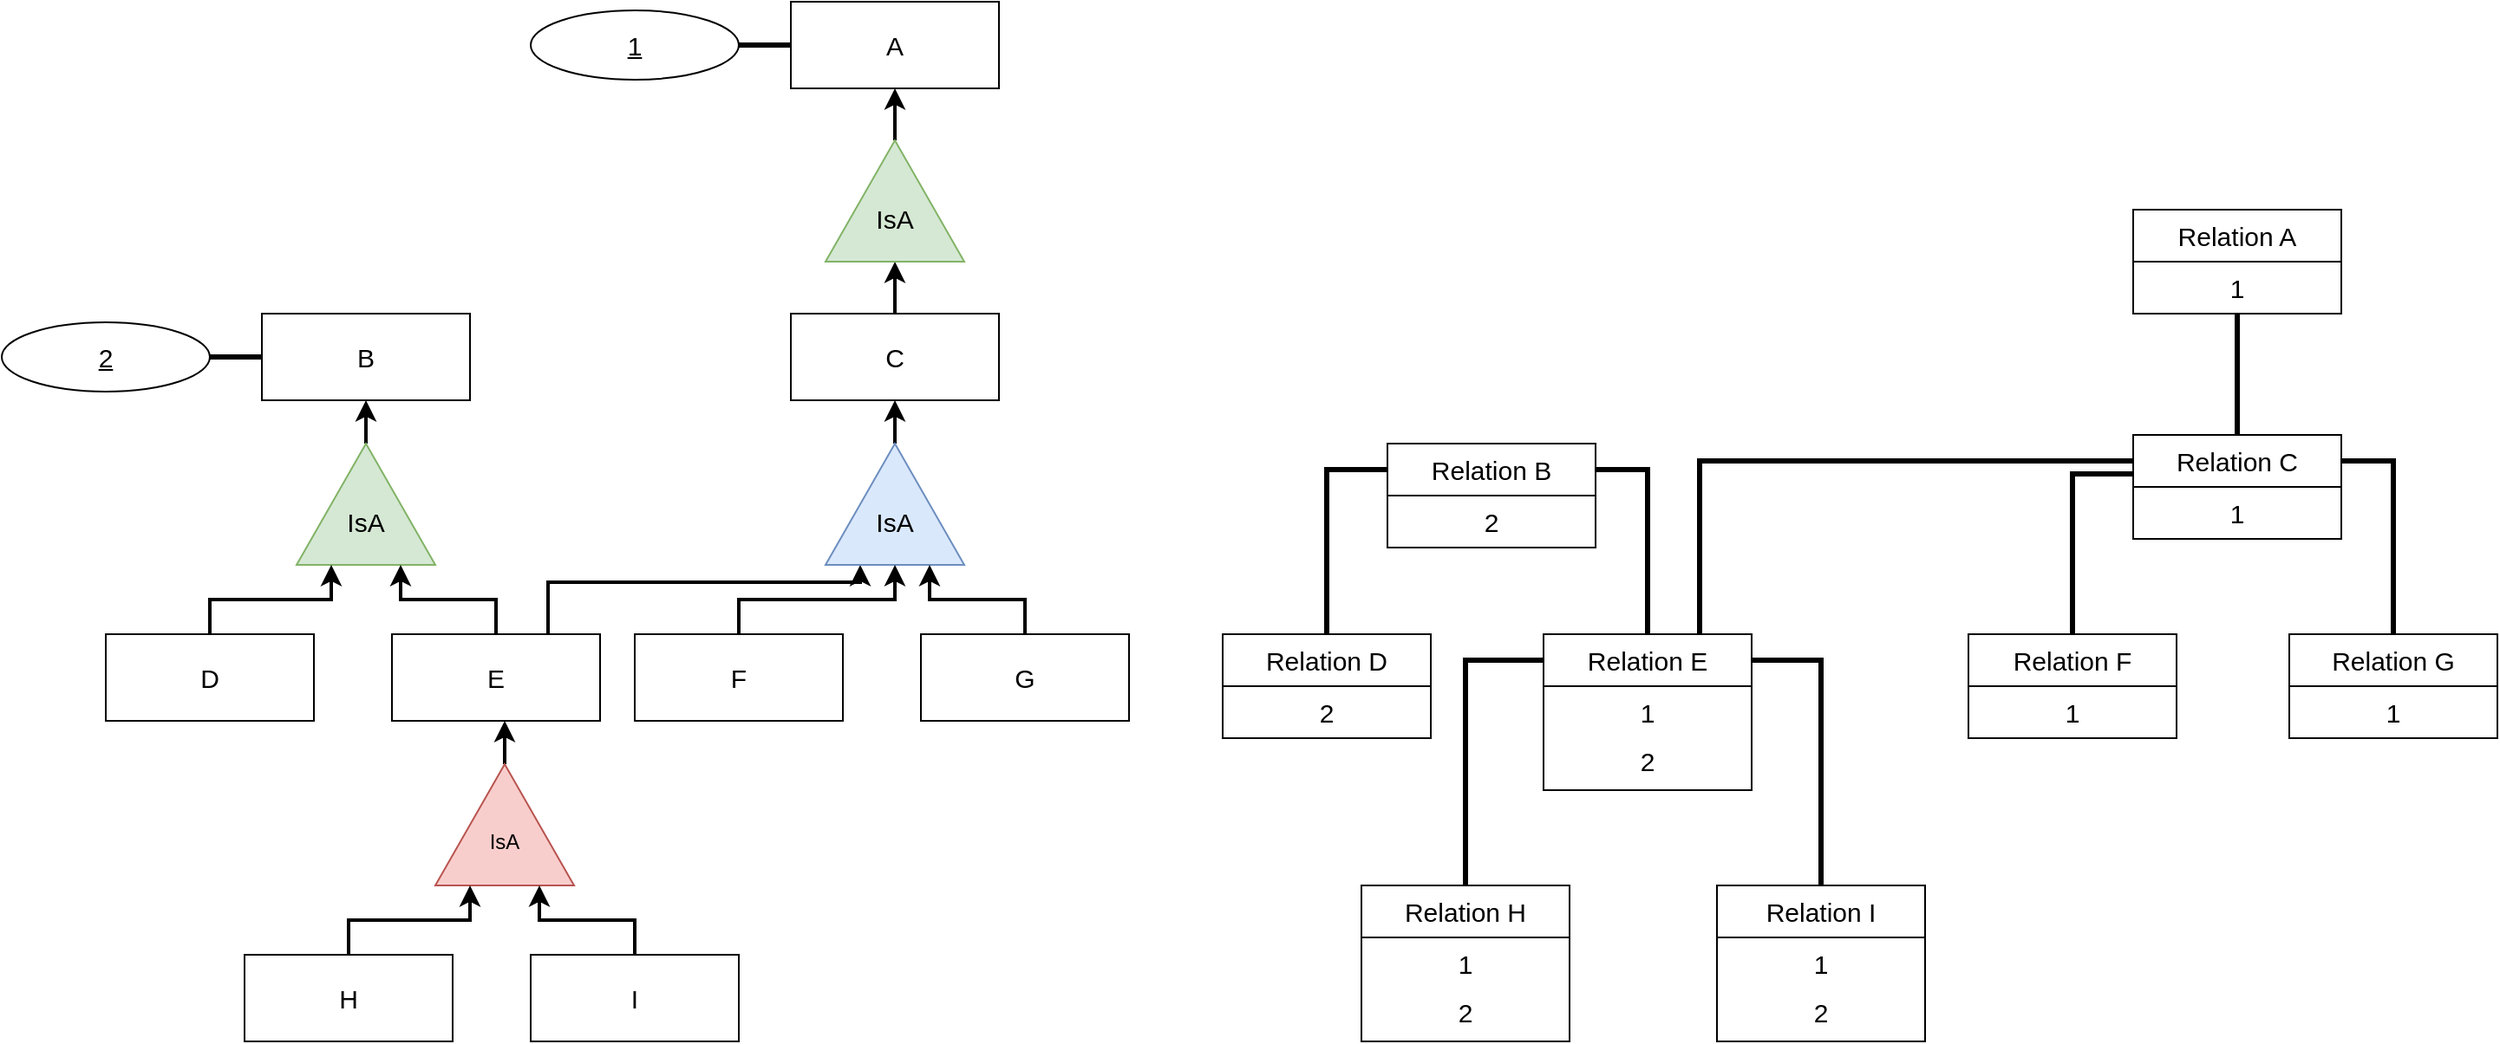 <mxfile version="16.5.1" type="device"><diagram id="_XRamEUb5BbxDo1UzKb4" name="Seite-1"><mxGraphModel dx="2188" dy="2500" grid="1" gridSize="5" guides="1" tooltips="1" connect="1" arrows="1" fold="1" page="1" pageScale="1" pageWidth="827" pageHeight="1169" math="0" shadow="0"><root><mxCell id="0"/><mxCell id="1" parent="0"/><mxCell id="oo6coCHNs6P2ZsYzGePB-54" value="" style="rounded=0;whiteSpace=wrap;html=1;" vertex="1" parent="1"><mxGeometry x="850" y="225" width="120" height="30" as="geometry"/></mxCell><mxCell id="oo6coCHNs6P2ZsYzGePB-55" value="" style="rounded=0;whiteSpace=wrap;html=1;" vertex="1" parent="1"><mxGeometry x="850" y="255" width="120" height="30" as="geometry"/></mxCell><mxCell id="oo6coCHNs6P2ZsYzGePB-56" value="Relation B" style="text;html=1;strokeColor=none;fillColor=none;align=center;verticalAlign=middle;whiteSpace=wrap;rounded=0;fontSize=15;" vertex="1" parent="1"><mxGeometry x="850" y="225" width="120" height="30" as="geometry"/></mxCell><mxCell id="oo6coCHNs6P2ZsYzGePB-57" value="2" style="text;html=1;strokeColor=none;fillColor=none;align=center;verticalAlign=middle;whiteSpace=wrap;rounded=0;fontSize=15;" vertex="1" parent="1"><mxGeometry x="850" y="255" width="120" height="30" as="geometry"/></mxCell><mxCell id="oo6coCHNs6P2ZsYzGePB-58" value="" style="rounded=0;whiteSpace=wrap;html=1;" vertex="1" parent="1"><mxGeometry x="755" y="335" width="120" height="30" as="geometry"/></mxCell><mxCell id="oo6coCHNs6P2ZsYzGePB-59" value="" style="rounded=0;whiteSpace=wrap;html=1;" vertex="1" parent="1"><mxGeometry x="755" y="365" width="120" height="30" as="geometry"/></mxCell><mxCell id="oo6coCHNs6P2ZsYzGePB-153" style="edgeStyle=orthogonalEdgeStyle;rounded=0;orthogonalLoop=1;jettySize=auto;html=1;exitX=0.5;exitY=0;exitDx=0;exitDy=0;entryX=0;entryY=0.5;entryDx=0;entryDy=0;fontSize=15;endArrow=none;endFill=0;strokeWidth=3;" edge="1" parent="1" source="oo6coCHNs6P2ZsYzGePB-60" target="oo6coCHNs6P2ZsYzGePB-56"><mxGeometry relative="1" as="geometry"/></mxCell><mxCell id="oo6coCHNs6P2ZsYzGePB-60" value="Relation D" style="text;html=1;strokeColor=none;fillColor=none;align=center;verticalAlign=middle;whiteSpace=wrap;rounded=0;fontSize=15;" vertex="1" parent="1"><mxGeometry x="755" y="335" width="120" height="30" as="geometry"/></mxCell><mxCell id="oo6coCHNs6P2ZsYzGePB-61" value="2" style="text;html=1;strokeColor=none;fillColor=none;align=center;verticalAlign=middle;whiteSpace=wrap;rounded=0;fontSize=15;" vertex="1" parent="1"><mxGeometry x="755" y="365" width="120" height="30" as="geometry"/></mxCell><mxCell id="oo6coCHNs6P2ZsYzGePB-78" style="edgeStyle=orthogonalEdgeStyle;rounded=0;orthogonalLoop=1;jettySize=auto;html=1;entryX=0.5;entryY=1;entryDx=0;entryDy=0;strokeWidth=2;fillColor=#d5e8d4;strokeColor=#000000;" edge="1" parent="1" source="oo6coCHNs6P2ZsYzGePB-79" target="oo6coCHNs6P2ZsYzGePB-87"><mxGeometry relative="1" as="geometry"/></mxCell><mxCell id="oo6coCHNs6P2ZsYzGePB-79" value="" style="triangle;whiteSpace=wrap;html=1;rotation=-90;fillColor=#d5e8d4;strokeColor=#82b366;" vertex="1" parent="1"><mxGeometry x="226" y="220" width="70" height="80" as="geometry"/></mxCell><mxCell id="oo6coCHNs6P2ZsYzGePB-80" value="IsA" style="text;html=1;strokeColor=none;fillColor=none;align=center;verticalAlign=middle;whiteSpace=wrap;rounded=0;fontSize=15;" vertex="1" parent="1"><mxGeometry x="231" y="255" width="60" height="30" as="geometry"/></mxCell><mxCell id="oo6coCHNs6P2ZsYzGePB-81" style="edgeStyle=orthogonalEdgeStyle;rounded=0;orthogonalLoop=1;jettySize=auto;html=1;entryX=0;entryY=0.25;entryDx=0;entryDy=0;strokeWidth=2;" edge="1" parent="1" source="oo6coCHNs6P2ZsYzGePB-82" target="oo6coCHNs6P2ZsYzGePB-79"><mxGeometry relative="1" as="geometry"/></mxCell><mxCell id="oo6coCHNs6P2ZsYzGePB-82" value="D" style="whiteSpace=wrap;html=1;align=center;fontSize=15;" vertex="1" parent="1"><mxGeometry x="111" y="335" width="120" height="50" as="geometry"/></mxCell><mxCell id="oo6coCHNs6P2ZsYzGePB-83" style="edgeStyle=orthogonalEdgeStyle;rounded=0;orthogonalLoop=1;jettySize=auto;html=1;entryX=0;entryY=0.75;entryDx=0;entryDy=0;strokeWidth=2;fillColor=#d5e8d4;strokeColor=#000000;" edge="1" parent="1" source="oo6coCHNs6P2ZsYzGePB-85" target="oo6coCHNs6P2ZsYzGePB-79"><mxGeometry relative="1" as="geometry"/></mxCell><mxCell id="oo6coCHNs6P2ZsYzGePB-84" style="edgeStyle=orthogonalEdgeStyle;rounded=0;orthogonalLoop=1;jettySize=auto;html=1;entryX=0;entryY=0.25;entryDx=0;entryDy=0;strokeWidth=2;fillColor=#d5e8d4;strokeColor=#000000;" edge="1" parent="1" source="oo6coCHNs6P2ZsYzGePB-85" target="oo6coCHNs6P2ZsYzGePB-96"><mxGeometry relative="1" as="geometry"><Array as="points"><mxPoint x="366" y="305"/><mxPoint x="546" y="305"/></Array></mxGeometry></mxCell><mxCell id="oo6coCHNs6P2ZsYzGePB-85" value="E" style="whiteSpace=wrap;html=1;align=center;fontSize=15;" vertex="1" parent="1"><mxGeometry x="276" y="335" width="120" height="50" as="geometry"/></mxCell><mxCell id="oo6coCHNs6P2ZsYzGePB-86" style="edgeStyle=orthogonalEdgeStyle;rounded=0;orthogonalLoop=1;jettySize=auto;html=1;exitX=0;exitY=0.5;exitDx=0;exitDy=0;entryX=1;entryY=0.5;entryDx=0;entryDy=0;endArrow=none;endFill=0;strokeWidth=3;" edge="1" parent="1" source="oo6coCHNs6P2ZsYzGePB-87" target="oo6coCHNs6P2ZsYzGePB-112"><mxGeometry relative="1" as="geometry"/></mxCell><mxCell id="oo6coCHNs6P2ZsYzGePB-87" value="B" style="whiteSpace=wrap;html=1;align=center;fontSize=15;" vertex="1" parent="1"><mxGeometry x="201" y="150" width="120" height="50" as="geometry"/></mxCell><mxCell id="oo6coCHNs6P2ZsYzGePB-88" style="edgeStyle=orthogonalEdgeStyle;rounded=0;orthogonalLoop=1;jettySize=auto;html=1;entryX=0.5;entryY=1;entryDx=0;entryDy=0;strokeWidth=2;" edge="1" parent="1" source="oo6coCHNs6P2ZsYzGePB-89"><mxGeometry relative="1" as="geometry"><mxPoint x="341" y="385" as="targetPoint"/></mxGeometry></mxCell><mxCell id="oo6coCHNs6P2ZsYzGePB-89" value="" style="triangle;whiteSpace=wrap;html=1;rotation=-90;fillColor=#f8cecc;strokeColor=#b85450;" vertex="1" parent="1"><mxGeometry x="306" y="405" width="70" height="80" as="geometry"/></mxCell><mxCell id="oo6coCHNs6P2ZsYzGePB-90" value="IsA" style="text;html=1;strokeColor=none;fillColor=none;align=center;verticalAlign=middle;whiteSpace=wrap;rounded=0;" vertex="1" parent="1"><mxGeometry x="311" y="440" width="60" height="30" as="geometry"/></mxCell><mxCell id="oo6coCHNs6P2ZsYzGePB-91" style="edgeStyle=orthogonalEdgeStyle;rounded=0;orthogonalLoop=1;jettySize=auto;html=1;entryX=0;entryY=0.25;entryDx=0;entryDy=0;strokeWidth=2;" edge="1" parent="1" source="oo6coCHNs6P2ZsYzGePB-92" target="oo6coCHNs6P2ZsYzGePB-89"><mxGeometry relative="1" as="geometry"/></mxCell><mxCell id="oo6coCHNs6P2ZsYzGePB-92" value="H" style="whiteSpace=wrap;html=1;align=center;fontSize=15;" vertex="1" parent="1"><mxGeometry x="191" y="520" width="120" height="50" as="geometry"/></mxCell><mxCell id="oo6coCHNs6P2ZsYzGePB-93" style="edgeStyle=orthogonalEdgeStyle;rounded=0;orthogonalLoop=1;jettySize=auto;html=1;entryX=0;entryY=0.75;entryDx=0;entryDy=0;strokeWidth=2;" edge="1" parent="1" source="oo6coCHNs6P2ZsYzGePB-94" target="oo6coCHNs6P2ZsYzGePB-89"><mxGeometry relative="1" as="geometry"/></mxCell><mxCell id="oo6coCHNs6P2ZsYzGePB-94" value="I" style="whiteSpace=wrap;html=1;align=center;fontSize=15;" vertex="1" parent="1"><mxGeometry x="356" y="520" width="120" height="50" as="geometry"/></mxCell><mxCell id="oo6coCHNs6P2ZsYzGePB-95" style="edgeStyle=orthogonalEdgeStyle;rounded=0;orthogonalLoop=1;jettySize=auto;html=1;entryX=0.5;entryY=1;entryDx=0;entryDy=0;strokeWidth=2;" edge="1" parent="1" source="oo6coCHNs6P2ZsYzGePB-96" target="oo6coCHNs6P2ZsYzGePB-103"><mxGeometry relative="1" as="geometry"/></mxCell><mxCell id="oo6coCHNs6P2ZsYzGePB-96" value="" style="triangle;whiteSpace=wrap;html=1;rotation=-90;fillColor=#dae8fc;strokeColor=#6c8ebf;" vertex="1" parent="1"><mxGeometry x="531" y="220" width="70" height="80" as="geometry"/></mxCell><mxCell id="oo6coCHNs6P2ZsYzGePB-97" value="IsA" style="text;html=1;strokeColor=none;fillColor=none;align=center;verticalAlign=middle;whiteSpace=wrap;rounded=0;fontSize=15;" vertex="1" parent="1"><mxGeometry x="536" y="255" width="60" height="30" as="geometry"/></mxCell><mxCell id="oo6coCHNs6P2ZsYzGePB-98" style="edgeStyle=orthogonalEdgeStyle;rounded=0;orthogonalLoop=1;jettySize=auto;html=1;entryX=0;entryY=0.5;entryDx=0;entryDy=0;strokeWidth=2;fillColor=#dae8fc;strokeColor=#000000;" edge="1" parent="1" source="oo6coCHNs6P2ZsYzGePB-99" target="oo6coCHNs6P2ZsYzGePB-96"><mxGeometry relative="1" as="geometry"/></mxCell><mxCell id="oo6coCHNs6P2ZsYzGePB-99" value="Entity 6" style="whiteSpace=wrap;html=1;align=center;" vertex="1" parent="1"><mxGeometry x="416" y="335" width="120" height="50" as="geometry"/></mxCell><mxCell id="oo6coCHNs6P2ZsYzGePB-100" style="edgeStyle=orthogonalEdgeStyle;rounded=0;orthogonalLoop=1;jettySize=auto;html=1;entryX=0;entryY=0.75;entryDx=0;entryDy=0;strokeWidth=2;" edge="1" parent="1" source="oo6coCHNs6P2ZsYzGePB-101" target="oo6coCHNs6P2ZsYzGePB-96"><mxGeometry relative="1" as="geometry"/></mxCell><mxCell id="oo6coCHNs6P2ZsYzGePB-101" value="Entity 7" style="whiteSpace=wrap;html=1;align=center;" vertex="1" parent="1"><mxGeometry x="581" y="335" width="120" height="50" as="geometry"/></mxCell><mxCell id="oo6coCHNs6P2ZsYzGePB-102" style="edgeStyle=orthogonalEdgeStyle;rounded=0;orthogonalLoop=1;jettySize=auto;html=1;exitX=0.5;exitY=0;exitDx=0;exitDy=0;entryX=0;entryY=0.5;entryDx=0;entryDy=0;labelBackgroundColor=#FF0000;fontSize=23;fontColor=#FF0000;strokeColor=#000000;strokeWidth=2;fillColor=#f8cecc;" edge="1" parent="1" source="oo6coCHNs6P2ZsYzGePB-103" target="oo6coCHNs6P2ZsYzGePB-105"><mxGeometry relative="1" as="geometry"/></mxCell><mxCell id="oo6coCHNs6P2ZsYzGePB-103" value="C" style="whiteSpace=wrap;html=1;align=center;fontSize=15;" vertex="1" parent="1"><mxGeometry x="506" y="150" width="120" height="50" as="geometry"/></mxCell><mxCell id="oo6coCHNs6P2ZsYzGePB-104" style="edgeStyle=orthogonalEdgeStyle;rounded=0;orthogonalLoop=1;jettySize=auto;html=1;entryX=0.5;entryY=1;entryDx=0;entryDy=0;strokeWidth=2;fillColor=#f8cecc;strokeColor=#000000;" edge="1" parent="1" source="oo6coCHNs6P2ZsYzGePB-105" target="oo6coCHNs6P2ZsYzGePB-108"><mxGeometry relative="1" as="geometry"/></mxCell><mxCell id="oo6coCHNs6P2ZsYzGePB-105" value="" style="triangle;whiteSpace=wrap;html=1;rotation=-90;fillColor=#d5e8d4;strokeColor=#82b366;" vertex="1" parent="1"><mxGeometry x="531" y="45" width="70" height="80" as="geometry"/></mxCell><mxCell id="oo6coCHNs6P2ZsYzGePB-106" value="IsA" style="text;html=1;strokeColor=none;fillColor=none;align=center;verticalAlign=middle;whiteSpace=wrap;rounded=0;fontSize=15;" vertex="1" parent="1"><mxGeometry x="536" y="80" width="60" height="30" as="geometry"/></mxCell><mxCell id="oo6coCHNs6P2ZsYzGePB-107" value="" style="edgeStyle=orthogonalEdgeStyle;rounded=0;orthogonalLoop=1;jettySize=auto;html=1;endArrow=none;endFill=0;strokeWidth=3;entryX=1;entryY=0.5;entryDx=0;entryDy=0;" edge="1" parent="1" source="oo6coCHNs6P2ZsYzGePB-108" target="oo6coCHNs6P2ZsYzGePB-111"><mxGeometry relative="1" as="geometry"><mxPoint x="476" y="-50" as="targetPoint"/></mxGeometry></mxCell><mxCell id="oo6coCHNs6P2ZsYzGePB-108" value="A" style="whiteSpace=wrap;html=1;align=center;fontSize=15;" vertex="1" parent="1"><mxGeometry x="506" y="-30" width="120" height="50" as="geometry"/></mxCell><mxCell id="oo6coCHNs6P2ZsYzGePB-109" value="F" style="whiteSpace=wrap;html=1;align=center;fontSize=15;" vertex="1" parent="1"><mxGeometry x="416" y="335" width="120" height="50" as="geometry"/></mxCell><mxCell id="oo6coCHNs6P2ZsYzGePB-110" value="G" style="whiteSpace=wrap;html=1;align=center;fontSize=15;" vertex="1" parent="1"><mxGeometry x="581" y="335" width="120" height="50" as="geometry"/></mxCell><mxCell id="oo6coCHNs6P2ZsYzGePB-111" value="1" style="ellipse;whiteSpace=wrap;html=1;align=center;fontStyle=4;fontSize=15;" vertex="1" parent="1"><mxGeometry x="356" y="-25" width="120" height="40" as="geometry"/></mxCell><mxCell id="oo6coCHNs6P2ZsYzGePB-112" value="2" style="ellipse;whiteSpace=wrap;html=1;align=center;fontStyle=4;fontSize=15;" vertex="1" parent="1"><mxGeometry x="51" y="155" width="120" height="40" as="geometry"/></mxCell><mxCell id="oo6coCHNs6P2ZsYzGePB-122" value="" style="rounded=0;whiteSpace=wrap;html=1;" vertex="1" parent="1"><mxGeometry x="940" y="335" width="120" height="30" as="geometry"/></mxCell><mxCell id="oo6coCHNs6P2ZsYzGePB-123" value="" style="rounded=0;whiteSpace=wrap;html=1;" vertex="1" parent="1"><mxGeometry x="940" y="365" width="120" height="60" as="geometry"/></mxCell><mxCell id="oo6coCHNs6P2ZsYzGePB-159" style="edgeStyle=orthogonalEdgeStyle;rounded=0;orthogonalLoop=1;jettySize=auto;html=1;exitX=0.5;exitY=0;exitDx=0;exitDy=0;entryX=1;entryY=0.5;entryDx=0;entryDy=0;fontSize=15;endArrow=none;endFill=0;strokeWidth=3;" edge="1" parent="1" source="oo6coCHNs6P2ZsYzGePB-124" target="oo6coCHNs6P2ZsYzGePB-56"><mxGeometry relative="1" as="geometry"/></mxCell><mxCell id="oo6coCHNs6P2ZsYzGePB-163" style="edgeStyle=orthogonalEdgeStyle;rounded=0;orthogonalLoop=1;jettySize=auto;html=1;exitX=0.75;exitY=0;exitDx=0;exitDy=0;entryX=0;entryY=0.5;entryDx=0;entryDy=0;fontSize=15;endArrow=none;endFill=0;strokeWidth=3;" edge="1" parent="1" source="oo6coCHNs6P2ZsYzGePB-124" target="oo6coCHNs6P2ZsYzGePB-147"><mxGeometry relative="1" as="geometry"><Array as="points"><mxPoint x="1030" y="235"/></Array></mxGeometry></mxCell><mxCell id="oo6coCHNs6P2ZsYzGePB-124" value="Relation E" style="text;html=1;strokeColor=none;fillColor=none;align=center;verticalAlign=middle;whiteSpace=wrap;rounded=0;fontSize=15;" vertex="1" parent="1"><mxGeometry x="940" y="335" width="120" height="30" as="geometry"/></mxCell><mxCell id="oo6coCHNs6P2ZsYzGePB-125" value="1" style="text;html=1;strokeColor=none;fillColor=none;align=center;verticalAlign=middle;whiteSpace=wrap;rounded=0;fontSize=15;" vertex="1" parent="1"><mxGeometry x="940" y="365" width="120" height="30" as="geometry"/></mxCell><mxCell id="oo6coCHNs6P2ZsYzGePB-126" value="2" style="text;html=1;strokeColor=none;fillColor=none;align=center;verticalAlign=middle;whiteSpace=wrap;rounded=0;fontSize=15;" vertex="1" parent="1"><mxGeometry x="940" y="390" width="120" height="35" as="geometry"/></mxCell><mxCell id="oo6coCHNs6P2ZsYzGePB-127" value="" style="rounded=0;whiteSpace=wrap;html=1;" vertex="1" parent="1"><mxGeometry x="835" y="480" width="120" height="30" as="geometry"/></mxCell><mxCell id="oo6coCHNs6P2ZsYzGePB-128" value="" style="rounded=0;whiteSpace=wrap;html=1;" vertex="1" parent="1"><mxGeometry x="835" y="510" width="120" height="60" as="geometry"/></mxCell><mxCell id="oo6coCHNs6P2ZsYzGePB-161" style="edgeStyle=orthogonalEdgeStyle;rounded=0;orthogonalLoop=1;jettySize=auto;html=1;exitX=0.5;exitY=0;exitDx=0;exitDy=0;entryX=0;entryY=0.5;entryDx=0;entryDy=0;fontSize=15;endArrow=none;endFill=0;strokeWidth=3;" edge="1" parent="1" source="oo6coCHNs6P2ZsYzGePB-129" target="oo6coCHNs6P2ZsYzGePB-124"><mxGeometry relative="1" as="geometry"/></mxCell><mxCell id="oo6coCHNs6P2ZsYzGePB-129" value="Relation H" style="text;html=1;strokeColor=none;fillColor=none;align=center;verticalAlign=middle;whiteSpace=wrap;rounded=0;fontSize=15;" vertex="1" parent="1"><mxGeometry x="835" y="480" width="120" height="30" as="geometry"/></mxCell><mxCell id="oo6coCHNs6P2ZsYzGePB-130" value="1" style="text;html=1;strokeColor=none;fillColor=none;align=center;verticalAlign=middle;whiteSpace=wrap;rounded=0;fontSize=15;" vertex="1" parent="1"><mxGeometry x="835" y="510" width="120" height="30" as="geometry"/></mxCell><mxCell id="oo6coCHNs6P2ZsYzGePB-131" value="2" style="text;html=1;strokeColor=none;fillColor=none;align=center;verticalAlign=middle;whiteSpace=wrap;rounded=0;fontSize=15;" vertex="1" parent="1"><mxGeometry x="835" y="535" width="120" height="35" as="geometry"/></mxCell><mxCell id="oo6coCHNs6P2ZsYzGePB-132" value="" style="rounded=0;whiteSpace=wrap;html=1;" vertex="1" parent="1"><mxGeometry x="1040" y="480" width="120" height="30" as="geometry"/></mxCell><mxCell id="oo6coCHNs6P2ZsYzGePB-133" value="" style="rounded=0;whiteSpace=wrap;html=1;" vertex="1" parent="1"><mxGeometry x="1040" y="510" width="120" height="60" as="geometry"/></mxCell><mxCell id="oo6coCHNs6P2ZsYzGePB-162" style="edgeStyle=orthogonalEdgeStyle;rounded=0;orthogonalLoop=1;jettySize=auto;html=1;exitX=0.5;exitY=0;exitDx=0;exitDy=0;fontSize=15;endArrow=none;endFill=0;strokeWidth=3;" edge="1" parent="1" source="oo6coCHNs6P2ZsYzGePB-134"><mxGeometry relative="1" as="geometry"><mxPoint x="1060" y="350" as="targetPoint"/><Array as="points"><mxPoint x="1100" y="350"/><mxPoint x="1060" y="350"/></Array></mxGeometry></mxCell><mxCell id="oo6coCHNs6P2ZsYzGePB-134" value="Relation I" style="text;html=1;strokeColor=none;fillColor=none;align=center;verticalAlign=middle;whiteSpace=wrap;rounded=0;fontSize=15;" vertex="1" parent="1"><mxGeometry x="1040" y="480" width="120" height="30" as="geometry"/></mxCell><mxCell id="oo6coCHNs6P2ZsYzGePB-135" value="1" style="text;html=1;strokeColor=none;fillColor=none;align=center;verticalAlign=middle;whiteSpace=wrap;rounded=0;fontSize=15;" vertex="1" parent="1"><mxGeometry x="1040" y="510" width="120" height="30" as="geometry"/></mxCell><mxCell id="oo6coCHNs6P2ZsYzGePB-136" value="2" style="text;html=1;strokeColor=none;fillColor=none;align=center;verticalAlign=middle;whiteSpace=wrap;rounded=0;fontSize=15;" vertex="1" parent="1"><mxGeometry x="1040" y="535" width="120" height="35" as="geometry"/></mxCell><mxCell id="oo6coCHNs6P2ZsYzGePB-137" value="" style="rounded=0;whiteSpace=wrap;html=1;" vertex="1" parent="1"><mxGeometry x="1185" y="335" width="120" height="30" as="geometry"/></mxCell><mxCell id="oo6coCHNs6P2ZsYzGePB-138" value="" style="rounded=0;whiteSpace=wrap;html=1;" vertex="1" parent="1"><mxGeometry x="1185" y="365" width="120" height="30" as="geometry"/></mxCell><mxCell id="oo6coCHNs6P2ZsYzGePB-157" style="edgeStyle=orthogonalEdgeStyle;rounded=0;orthogonalLoop=1;jettySize=auto;html=1;exitX=0.5;exitY=0;exitDx=0;exitDy=0;entryX=0;entryY=0.75;entryDx=0;entryDy=0;fontSize=15;endArrow=none;endFill=0;strokeWidth=3;" edge="1" parent="1" source="oo6coCHNs6P2ZsYzGePB-139" target="oo6coCHNs6P2ZsYzGePB-147"><mxGeometry relative="1" as="geometry"/></mxCell><mxCell id="oo6coCHNs6P2ZsYzGePB-139" value="Relation F" style="text;html=1;strokeColor=none;fillColor=none;align=center;verticalAlign=middle;whiteSpace=wrap;rounded=0;fontSize=15;" vertex="1" parent="1"><mxGeometry x="1185" y="335" width="120" height="30" as="geometry"/></mxCell><mxCell id="oo6coCHNs6P2ZsYzGePB-140" value="1" style="text;html=1;strokeColor=none;fillColor=none;align=center;verticalAlign=middle;whiteSpace=wrap;rounded=0;fontSize=15;" vertex="1" parent="1"><mxGeometry x="1185" y="365" width="120" height="30" as="geometry"/></mxCell><mxCell id="oo6coCHNs6P2ZsYzGePB-141" value="" style="rounded=0;whiteSpace=wrap;html=1;" vertex="1" parent="1"><mxGeometry x="1370" y="335" width="120" height="30" as="geometry"/></mxCell><mxCell id="oo6coCHNs6P2ZsYzGePB-142" value="" style="rounded=0;whiteSpace=wrap;html=1;" vertex="1" parent="1"><mxGeometry x="1370" y="365" width="120" height="30" as="geometry"/></mxCell><mxCell id="oo6coCHNs6P2ZsYzGePB-158" style="edgeStyle=orthogonalEdgeStyle;rounded=0;orthogonalLoop=1;jettySize=auto;html=1;exitX=0.5;exitY=0;exitDx=0;exitDy=0;entryX=1;entryY=0.5;entryDx=0;entryDy=0;fontSize=15;endArrow=none;endFill=0;strokeWidth=3;" edge="1" parent="1" source="oo6coCHNs6P2ZsYzGePB-143" target="oo6coCHNs6P2ZsYzGePB-147"><mxGeometry relative="1" as="geometry"/></mxCell><mxCell id="oo6coCHNs6P2ZsYzGePB-143" value="Relation G" style="text;html=1;strokeColor=none;fillColor=none;align=center;verticalAlign=middle;whiteSpace=wrap;rounded=0;fontSize=15;" vertex="1" parent="1"><mxGeometry x="1370" y="335" width="120" height="30" as="geometry"/></mxCell><mxCell id="oo6coCHNs6P2ZsYzGePB-144" value="1" style="text;html=1;strokeColor=none;fillColor=none;align=center;verticalAlign=middle;whiteSpace=wrap;rounded=0;fontSize=15;" vertex="1" parent="1"><mxGeometry x="1370" y="365" width="120" height="30" as="geometry"/></mxCell><mxCell id="oo6coCHNs6P2ZsYzGePB-145" value="" style="rounded=0;whiteSpace=wrap;html=1;" vertex="1" parent="1"><mxGeometry x="1280" y="220" width="120" height="30" as="geometry"/></mxCell><mxCell id="oo6coCHNs6P2ZsYzGePB-146" value="" style="rounded=0;whiteSpace=wrap;html=1;" vertex="1" parent="1"><mxGeometry x="1280" y="250" width="120" height="30" as="geometry"/></mxCell><mxCell id="oo6coCHNs6P2ZsYzGePB-160" style="edgeStyle=orthogonalEdgeStyle;rounded=0;orthogonalLoop=1;jettySize=auto;html=1;exitX=0.5;exitY=0;exitDx=0;exitDy=0;entryX=0.5;entryY=1;entryDx=0;entryDy=0;fontSize=15;endArrow=none;endFill=0;strokeWidth=3;" edge="1" parent="1" source="oo6coCHNs6P2ZsYzGePB-147" target="oo6coCHNs6P2ZsYzGePB-152"><mxGeometry relative="1" as="geometry"/></mxCell><mxCell id="oo6coCHNs6P2ZsYzGePB-147" value="Relation C" style="text;html=1;strokeColor=none;fillColor=none;align=center;verticalAlign=middle;whiteSpace=wrap;rounded=0;fontSize=15;" vertex="1" parent="1"><mxGeometry x="1280" y="220" width="120" height="30" as="geometry"/></mxCell><mxCell id="oo6coCHNs6P2ZsYzGePB-148" value="1" style="text;html=1;strokeColor=none;fillColor=none;align=center;verticalAlign=middle;whiteSpace=wrap;rounded=0;fontSize=15;" vertex="1" parent="1"><mxGeometry x="1280" y="250" width="120" height="30" as="geometry"/></mxCell><mxCell id="oo6coCHNs6P2ZsYzGePB-149" value="" style="rounded=0;whiteSpace=wrap;html=1;" vertex="1" parent="1"><mxGeometry x="1280" y="90" width="120" height="30" as="geometry"/></mxCell><mxCell id="oo6coCHNs6P2ZsYzGePB-150" value="" style="rounded=0;whiteSpace=wrap;html=1;" vertex="1" parent="1"><mxGeometry x="1280" y="120" width="120" height="30" as="geometry"/></mxCell><mxCell id="oo6coCHNs6P2ZsYzGePB-151" value="Relation A" style="text;html=1;strokeColor=none;fillColor=none;align=center;verticalAlign=middle;whiteSpace=wrap;rounded=0;fontSize=15;" vertex="1" parent="1"><mxGeometry x="1280" y="90" width="120" height="30" as="geometry"/></mxCell><mxCell id="oo6coCHNs6P2ZsYzGePB-152" value="1" style="text;html=1;strokeColor=none;fillColor=none;align=center;verticalAlign=middle;whiteSpace=wrap;rounded=0;fontSize=15;" vertex="1" parent="1"><mxGeometry x="1280" y="120" width="120" height="30" as="geometry"/></mxCell></root></mxGraphModel></diagram></mxfile>